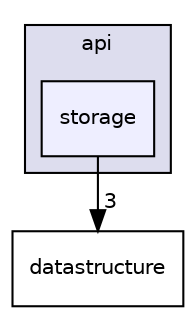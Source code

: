 digraph "interfaces/api/storage" {
  compound=true
  node [ fontsize="10", fontname="Helvetica"];
  edge [ labelfontsize="10", labelfontname="Helvetica"];
  subgraph clusterdir_5ccb2e05c35c6d85a94d42568a113e58 {
    graph [ bgcolor="#ddddee", pencolor="black", label="api" fontname="Helvetica", fontsize="10", URL="dir_5ccb2e05c35c6d85a94d42568a113e58.html"]
  dir_3feef5f54a6a2af70813cef6ef51d7b2 [shape=box, label="storage", style="filled", fillcolor="#eeeeff", pencolor="black", URL="dir_3feef5f54a6a2af70813cef6ef51d7b2.html"];
  }
  dir_3163639002ef67c6c12f1b2ccf7afca4 [shape=box label="datastructure" URL="dir_3163639002ef67c6c12f1b2ccf7afca4.html"];
  dir_3feef5f54a6a2af70813cef6ef51d7b2->dir_3163639002ef67c6c12f1b2ccf7afca4 [headlabel="3", labeldistance=1.5 headhref="dir_000022_000029.html"];
}

